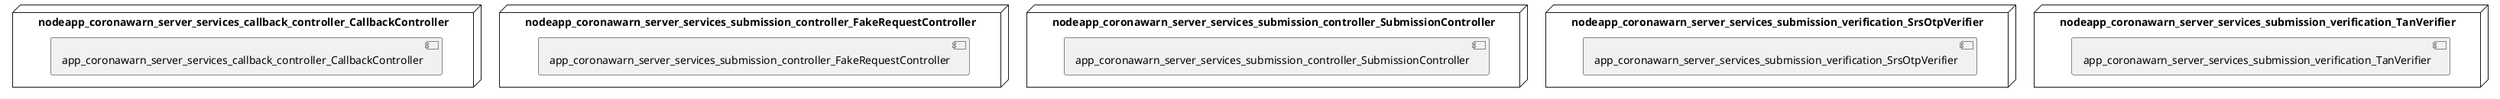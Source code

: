 @startuml
skinparam fixCircleLabelOverlapping true
skinparam componentStyle uml2
node nodeapp_coronawarn_server_services_callback_controller_CallbackController {
[app_coronawarn_server_services_callback_controller_CallbackController] [[corona-warn-app-cwa-server.system#_-quiJHCtEe-GEdxrnf86WQ]]
}
node nodeapp_coronawarn_server_services_submission_controller_FakeRequestController {
[app_coronawarn_server_services_submission_controller_FakeRequestController] [[corona-warn-app-cwa-server.system#_-quiJHCtEe-GEdxrnf86WQ]]
}
node nodeapp_coronawarn_server_services_submission_controller_SubmissionController {
[app_coronawarn_server_services_submission_controller_SubmissionController] [[corona-warn-app-cwa-server.system#_-quiJHCtEe-GEdxrnf86WQ]]
}
node nodeapp_coronawarn_server_services_submission_verification_SrsOtpVerifier {
[app_coronawarn_server_services_submission_verification_SrsOtpVerifier] [[corona-warn-app-cwa-server.system#_-quiJHCtEe-GEdxrnf86WQ]]
}
node nodeapp_coronawarn_server_services_submission_verification_TanVerifier {
[app_coronawarn_server_services_submission_verification_TanVerifier] [[corona-warn-app-cwa-server.system#_-quiJHCtEe-GEdxrnf86WQ]]
}

@enduml

